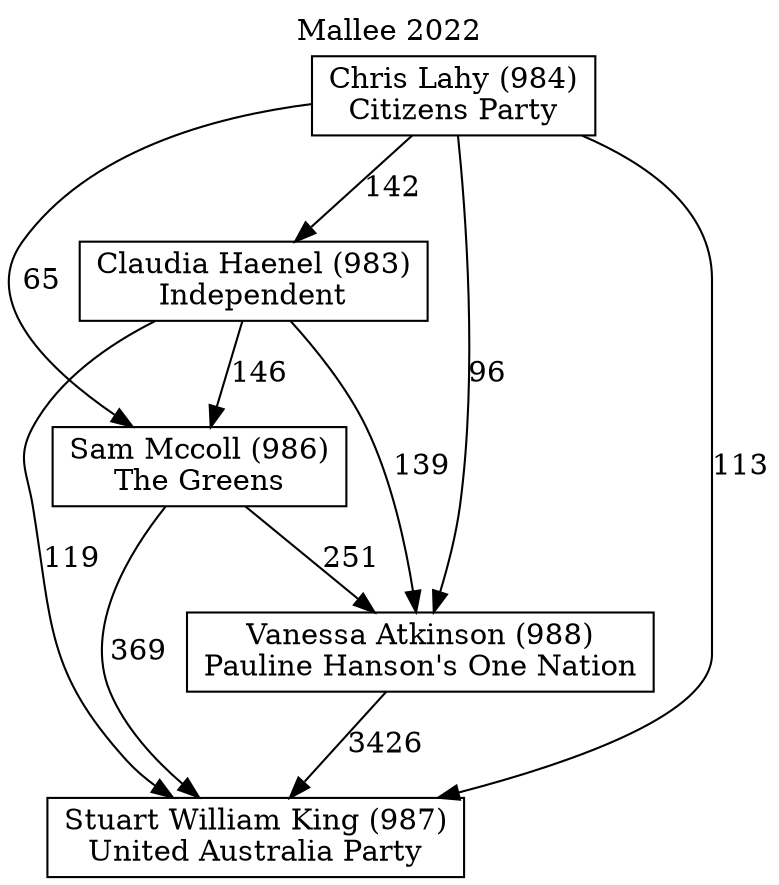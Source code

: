 // House preference flow
digraph "Stuart William King (987)_Mallee_2022" {
	graph [label="Mallee 2022" labelloc=t mclimit=10]
	node [shape=box]
	"Stuart William King (987)" [label="Stuart William King (987)
United Australia Party"]
	"Vanessa Atkinson (988)" [label="Vanessa Atkinson (988)
Pauline Hanson's One Nation"]
	"Sam Mccoll (986)" [label="Sam Mccoll (986)
The Greens"]
	"Claudia Haenel (983)" [label="Claudia Haenel (983)
Independent"]
	"Chris Lahy (984)" [label="Chris Lahy (984)
Citizens Party"]
	"Vanessa Atkinson (988)" -> "Stuart William King (987)" [label=3426]
	"Sam Mccoll (986)" -> "Vanessa Atkinson (988)" [label=251]
	"Claudia Haenel (983)" -> "Sam Mccoll (986)" [label=146]
	"Chris Lahy (984)" -> "Claudia Haenel (983)" [label=142]
	"Sam Mccoll (986)" -> "Stuart William King (987)" [label=369]
	"Claudia Haenel (983)" -> "Stuart William King (987)" [label=119]
	"Chris Lahy (984)" -> "Stuart William King (987)" [label=113]
	"Chris Lahy (984)" -> "Sam Mccoll (986)" [label=65]
	"Claudia Haenel (983)" -> "Vanessa Atkinson (988)" [label=139]
	"Chris Lahy (984)" -> "Vanessa Atkinson (988)" [label=96]
}
